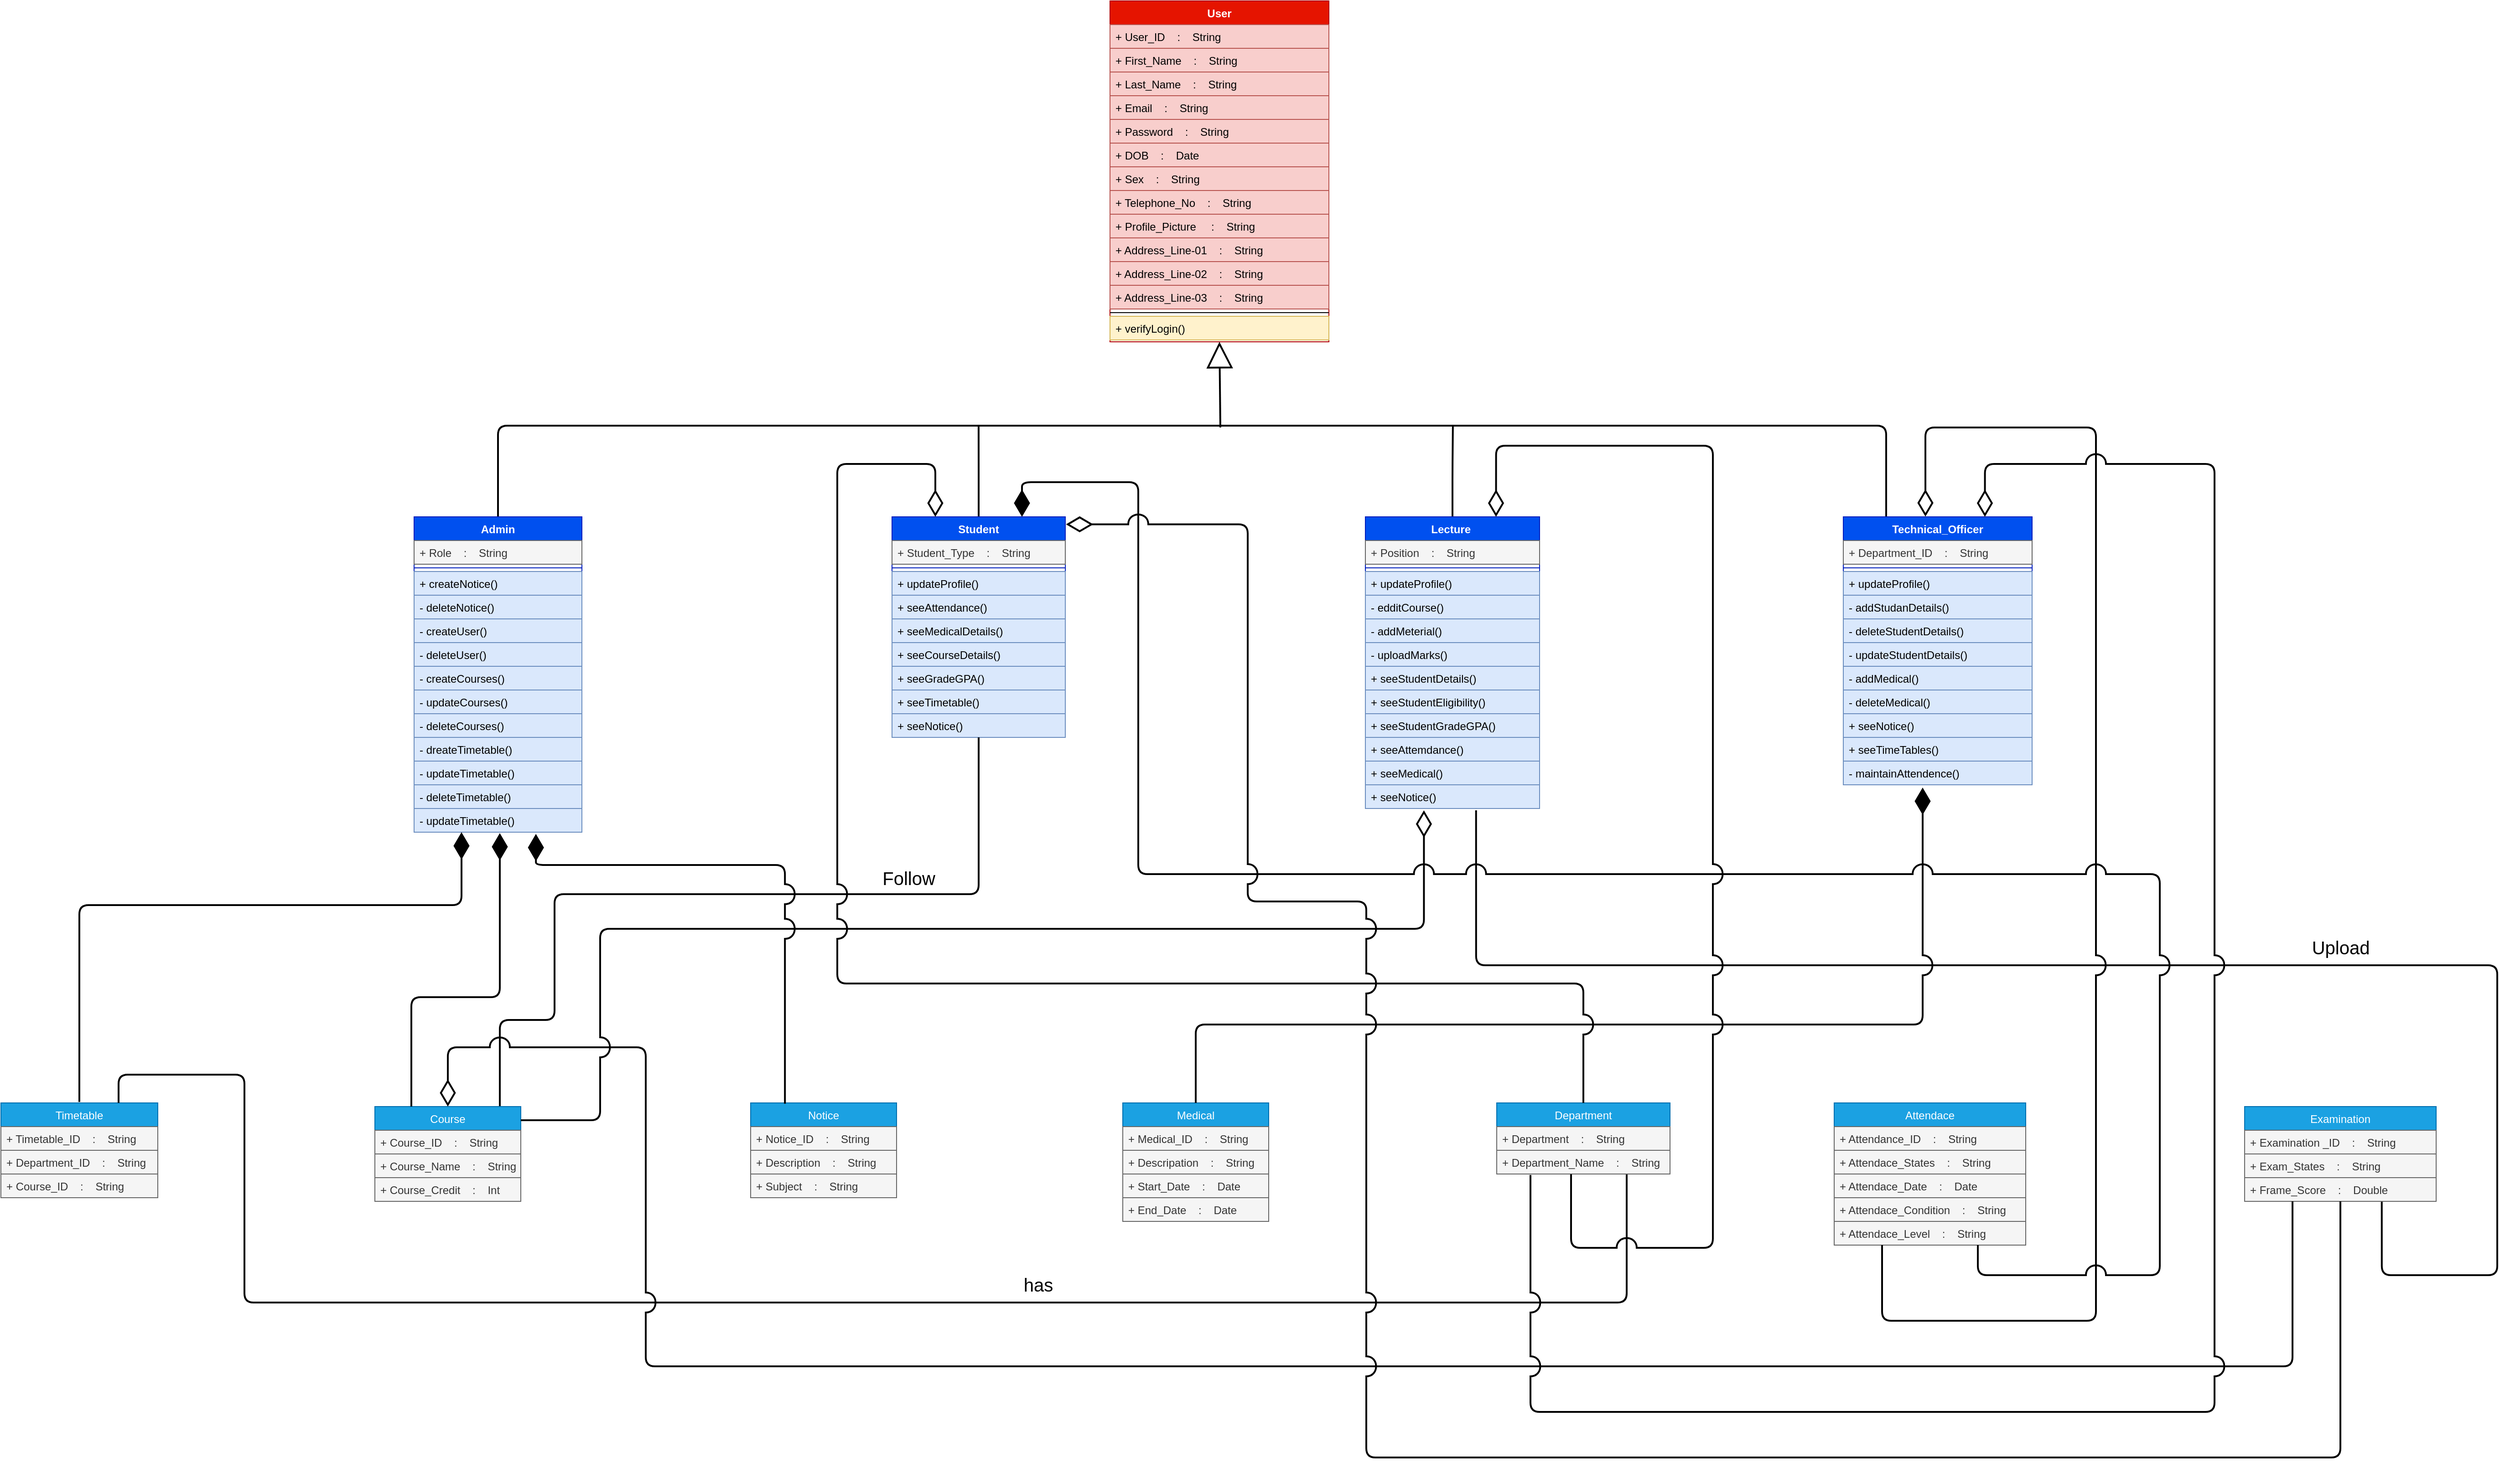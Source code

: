 <mxfile version="20.3.0" type="device"><diagram id="C5RBs43oDa-KdzZeNtuy" name="Page-1"><mxGraphModel dx="3966" dy="1837" grid="1" gridSize="10" guides="1" tooltips="1" connect="1" arrows="1" fold="1" page="1" pageScale="1" pageWidth="500" pageHeight="500" math="0" shadow="0"><root><mxCell id="WIyWlLk6GJQsqaUBKTNV-0"/><mxCell id="WIyWlLk6GJQsqaUBKTNV-1" parent="WIyWlLk6GJQsqaUBKTNV-0"/><mxCell id="zkfFHV4jXpPFQw0GAbJ--17" value="User" style="swimlane;fontStyle=1;align=center;verticalAlign=top;childLayout=stackLayout;horizontal=1;startSize=26;horizontalStack=0;resizeParent=1;resizeLast=0;collapsible=1;marginBottom=0;rounded=0;shadow=0;strokeWidth=1;fillColor=#e51400;strokeColor=#B20000;fontColor=#ffffff;gradientColor=none;swimlaneFillColor=none;" parent="WIyWlLk6GJQsqaUBKTNV-1" vertex="1"><mxGeometry x="466" y="302" width="240" height="374" as="geometry"><mxRectangle x="550" y="140" width="160" height="26" as="alternateBounds"/></mxGeometry></mxCell><mxCell id="zkfFHV4jXpPFQw0GAbJ--18" value="+ User_ID    :    String     " style="text;align=left;verticalAlign=top;spacingLeft=4;spacingRight=4;overflow=hidden;rotatable=0;points=[[0,0.5],[1,0.5]];portConstraint=eastwest;fillColor=#f8cecc;strokeColor=#b85450;" parent="zkfFHV4jXpPFQw0GAbJ--17" vertex="1"><mxGeometry y="26" width="240" height="26" as="geometry"/></mxCell><mxCell id="zkfFHV4jXpPFQw0GAbJ--19" value="+ First_Name    :    String" style="text;align=left;verticalAlign=top;spacingLeft=4;spacingRight=4;overflow=hidden;rotatable=0;points=[[0,0.5],[1,0.5]];portConstraint=eastwest;rounded=0;shadow=0;html=0;fillColor=#f8cecc;strokeColor=#b85450;" parent="zkfFHV4jXpPFQw0GAbJ--17" vertex="1"><mxGeometry y="52" width="240" height="26" as="geometry"/></mxCell><mxCell id="zkfFHV4jXpPFQw0GAbJ--20" value="+ Last_Name    :    String" style="text;align=left;verticalAlign=top;spacingLeft=4;spacingRight=4;overflow=hidden;rotatable=0;points=[[0,0.5],[1,0.5]];portConstraint=eastwest;rounded=0;shadow=0;html=0;fillColor=#f8cecc;strokeColor=#b85450;" parent="zkfFHV4jXpPFQw0GAbJ--17" vertex="1"><mxGeometry y="78" width="240" height="26" as="geometry"/></mxCell><mxCell id="zkfFHV4jXpPFQw0GAbJ--21" value="+ Email    :    String" style="text;align=left;verticalAlign=top;spacingLeft=4;spacingRight=4;overflow=hidden;rotatable=0;points=[[0,0.5],[1,0.5]];portConstraint=eastwest;rounded=0;shadow=0;html=0;fillColor=#f8cecc;strokeColor=#b85450;" parent="zkfFHV4jXpPFQw0GAbJ--17" vertex="1"><mxGeometry y="104" width="240" height="26" as="geometry"/></mxCell><mxCell id="zkfFHV4jXpPFQw0GAbJ--22" value="+ Password    :    String&#10; " style="text;align=left;verticalAlign=top;spacingLeft=4;spacingRight=4;overflow=hidden;rotatable=0;points=[[0,0.5],[1,0.5]];portConstraint=eastwest;rounded=0;shadow=0;html=0;fillColor=#f8cecc;strokeColor=#b85450;" parent="zkfFHV4jXpPFQw0GAbJ--17" vertex="1"><mxGeometry y="130" width="240" height="26" as="geometry"/></mxCell><mxCell id="5jg2aMKdsH9FGVM-Wq6d-1" value="+ DOB    :    Date" style="text;align=left;verticalAlign=top;spacingLeft=4;spacingRight=4;overflow=hidden;rotatable=0;points=[[0,0.5],[1,0.5]];portConstraint=eastwest;rounded=0;shadow=0;html=0;fillColor=#f8cecc;strokeColor=#b85450;" vertex="1" parent="zkfFHV4jXpPFQw0GAbJ--17"><mxGeometry y="156" width="240" height="26" as="geometry"/></mxCell><mxCell id="5jg2aMKdsH9FGVM-Wq6d-2" value="+ Sex    :    String" style="text;align=left;verticalAlign=top;spacingLeft=4;spacingRight=4;overflow=hidden;rotatable=0;points=[[0,0.5],[1,0.5]];portConstraint=eastwest;rounded=0;shadow=0;html=0;fillColor=#f8cecc;strokeColor=#b85450;" vertex="1" parent="zkfFHV4jXpPFQw0GAbJ--17"><mxGeometry y="182" width="240" height="26" as="geometry"/></mxCell><mxCell id="5jg2aMKdsH9FGVM-Wq6d-3" value="+ Telephone_No    :    String" style="text;align=left;verticalAlign=top;spacingLeft=4;spacingRight=4;overflow=hidden;rotatable=0;points=[[0,0.5],[1,0.5]];portConstraint=eastwest;rounded=0;shadow=0;html=0;fillColor=#f8cecc;strokeColor=#b85450;" vertex="1" parent="zkfFHV4jXpPFQw0GAbJ--17"><mxGeometry y="208" width="240" height="26" as="geometry"/></mxCell><mxCell id="5jg2aMKdsH9FGVM-Wq6d-4" value="+ Profile_Picture     :    String" style="text;align=left;verticalAlign=top;spacingLeft=4;spacingRight=4;overflow=hidden;rotatable=0;points=[[0,0.5],[1,0.5]];portConstraint=eastwest;rounded=0;shadow=0;html=0;fillColor=#f8cecc;strokeColor=#b85450;" vertex="1" parent="zkfFHV4jXpPFQw0GAbJ--17"><mxGeometry y="234" width="240" height="26" as="geometry"/></mxCell><mxCell id="5jg2aMKdsH9FGVM-Wq6d-5" value="+ Address_Line-01    :    String" style="text;align=left;verticalAlign=top;spacingLeft=4;spacingRight=4;overflow=hidden;rotatable=0;points=[[0,0.5],[1,0.5]];portConstraint=eastwest;rounded=0;shadow=0;html=0;fillColor=#f8cecc;strokeColor=#b85450;" vertex="1" parent="zkfFHV4jXpPFQw0GAbJ--17"><mxGeometry y="260" width="240" height="26" as="geometry"/></mxCell><mxCell id="5jg2aMKdsH9FGVM-Wq6d-8" value="+ Address_Line-02    :    String" style="text;align=left;verticalAlign=top;spacingLeft=4;spacingRight=4;overflow=hidden;rotatable=0;points=[[0,0.5],[1,0.5]];portConstraint=eastwest;rounded=0;shadow=0;html=0;fillColor=#f8cecc;strokeColor=#b85450;" vertex="1" parent="zkfFHV4jXpPFQw0GAbJ--17"><mxGeometry y="286" width="240" height="26" as="geometry"/></mxCell><mxCell id="5jg2aMKdsH9FGVM-Wq6d-9" value="+ Address_Line-03    :    String" style="text;align=left;verticalAlign=top;spacingLeft=4;spacingRight=4;overflow=hidden;rotatable=0;points=[[0,0.5],[1,0.5]];portConstraint=eastwest;rounded=0;shadow=0;html=0;fillColor=#f8cecc;strokeColor=#b85450;" vertex="1" parent="zkfFHV4jXpPFQw0GAbJ--17"><mxGeometry y="312" width="240" height="26" as="geometry"/></mxCell><mxCell id="zkfFHV4jXpPFQw0GAbJ--23" value="" style="line;html=1;strokeWidth=1;align=left;verticalAlign=middle;spacingTop=-1;spacingLeft=3;spacingRight=3;rotatable=0;labelPosition=right;points=[];portConstraint=eastwest;" parent="zkfFHV4jXpPFQw0GAbJ--17" vertex="1"><mxGeometry y="338" width="240" height="8" as="geometry"/></mxCell><mxCell id="zkfFHV4jXpPFQw0GAbJ--24" value="+ verifyLogin()" style="text;align=left;verticalAlign=top;spacingLeft=4;spacingRight=4;overflow=hidden;rotatable=0;points=[[0,0.5],[1,0.5]];portConstraint=eastwest;fillColor=#fff2cc;strokeColor=#d6b656;" parent="zkfFHV4jXpPFQw0GAbJ--17" vertex="1"><mxGeometry y="346" width="240" height="26" as="geometry"/></mxCell><mxCell id="5jg2aMKdsH9FGVM-Wq6d-128" style="edgeStyle=orthogonalEdgeStyle;rounded=1;orthogonalLoop=1;jettySize=auto;html=1;exitX=0.5;exitY=0;exitDx=0;exitDy=0;entryX=0.228;entryY=0.003;entryDx=0;entryDy=0;endArrow=none;endFill=0;strokeWidth=2;entryPerimeter=0;" edge="1" parent="WIyWlLk6GJQsqaUBKTNV-1" source="5jg2aMKdsH9FGVM-Wq6d-11" target="5jg2aMKdsH9FGVM-Wq6d-65"><mxGeometry relative="1" as="geometry"><Array as="points"><mxPoint x="-205" y="768"/><mxPoint x="1317" y="768"/><mxPoint x="1317" y="869"/></Array></mxGeometry></mxCell><mxCell id="5jg2aMKdsH9FGVM-Wq6d-11" value="Admin" style="swimlane;fontStyle=1;align=center;verticalAlign=top;childLayout=stackLayout;horizontal=1;startSize=26;horizontalStack=0;resizeParent=1;resizeParentMax=0;resizeLast=0;collapsible=1;marginBottom=0;gradientDirection=west;fillColor=#0050ef;fontColor=#ffffff;strokeColor=#001DBC;" vertex="1" parent="WIyWlLk6GJQsqaUBKTNV-1"><mxGeometry x="-297" y="868" width="184" height="346" as="geometry"/></mxCell><mxCell id="5jg2aMKdsH9FGVM-Wq6d-12" value="+ Role    :    String" style="text;strokeColor=#666666;fillColor=#f5f5f5;align=left;verticalAlign=top;spacingLeft=4;spacingRight=4;overflow=hidden;rotatable=0;points=[[0,0.5],[1,0.5]];portConstraint=eastwest;fontColor=#333333;" vertex="1" parent="5jg2aMKdsH9FGVM-Wq6d-11"><mxGeometry y="26" width="184" height="26" as="geometry"/></mxCell><mxCell id="5jg2aMKdsH9FGVM-Wq6d-13" value="" style="line;strokeWidth=1;fillColor=none;align=left;verticalAlign=middle;spacingTop=-1;spacingLeft=3;spacingRight=3;rotatable=0;labelPosition=right;points=[];portConstraint=eastwest;strokeColor=inherit;" vertex="1" parent="5jg2aMKdsH9FGVM-Wq6d-11"><mxGeometry y="52" width="184" height="8" as="geometry"/></mxCell><mxCell id="5jg2aMKdsH9FGVM-Wq6d-14" value="+ createNotice()" style="text;strokeColor=#6c8ebf;fillColor=#dae8fc;align=left;verticalAlign=top;spacingLeft=4;spacingRight=4;overflow=hidden;rotatable=0;points=[[0,0.5],[1,0.5]];portConstraint=eastwest;" vertex="1" parent="5jg2aMKdsH9FGVM-Wq6d-11"><mxGeometry y="60" width="184" height="26" as="geometry"/></mxCell><mxCell id="5jg2aMKdsH9FGVM-Wq6d-16" value="- deleteNotice()" style="text;strokeColor=#6c8ebf;fillColor=#dae8fc;align=left;verticalAlign=top;spacingLeft=4;spacingRight=4;overflow=hidden;rotatable=0;points=[[0,0.5],[1,0.5]];portConstraint=eastwest;" vertex="1" parent="5jg2aMKdsH9FGVM-Wq6d-11"><mxGeometry y="86" width="184" height="26" as="geometry"/></mxCell><mxCell id="5jg2aMKdsH9FGVM-Wq6d-17" value="- createUser()" style="text;strokeColor=#6c8ebf;fillColor=#dae8fc;align=left;verticalAlign=top;spacingLeft=4;spacingRight=4;overflow=hidden;rotatable=0;points=[[0,0.5],[1,0.5]];portConstraint=eastwest;" vertex="1" parent="5jg2aMKdsH9FGVM-Wq6d-11"><mxGeometry y="112" width="184" height="26" as="geometry"/></mxCell><mxCell id="5jg2aMKdsH9FGVM-Wq6d-18" value="- deleteUser()" style="text;strokeColor=#6c8ebf;fillColor=#dae8fc;align=left;verticalAlign=top;spacingLeft=4;spacingRight=4;overflow=hidden;rotatable=0;points=[[0,0.5],[1,0.5]];portConstraint=eastwest;" vertex="1" parent="5jg2aMKdsH9FGVM-Wq6d-11"><mxGeometry y="138" width="184" height="26" as="geometry"/></mxCell><mxCell id="5jg2aMKdsH9FGVM-Wq6d-15" value="- createCourses()" style="text;strokeColor=#6c8ebf;fillColor=#dae8fc;align=left;verticalAlign=top;spacingLeft=4;spacingRight=4;overflow=hidden;rotatable=0;points=[[0,0.5],[1,0.5]];portConstraint=eastwest;" vertex="1" parent="5jg2aMKdsH9FGVM-Wq6d-11"><mxGeometry y="164" width="184" height="26" as="geometry"/></mxCell><mxCell id="5jg2aMKdsH9FGVM-Wq6d-23" value="- updateCourses()" style="text;strokeColor=#6c8ebf;fillColor=#dae8fc;align=left;verticalAlign=top;spacingLeft=4;spacingRight=4;overflow=hidden;rotatable=0;points=[[0,0.5],[1,0.5]];portConstraint=eastwest;" vertex="1" parent="5jg2aMKdsH9FGVM-Wq6d-11"><mxGeometry y="190" width="184" height="26" as="geometry"/></mxCell><mxCell id="5jg2aMKdsH9FGVM-Wq6d-24" value="- deleteCourses()" style="text;strokeColor=#6c8ebf;fillColor=#dae8fc;align=left;verticalAlign=top;spacingLeft=4;spacingRight=4;overflow=hidden;rotatable=0;points=[[0,0.5],[1,0.5]];portConstraint=eastwest;" vertex="1" parent="5jg2aMKdsH9FGVM-Wq6d-11"><mxGeometry y="216" width="184" height="26" as="geometry"/></mxCell><mxCell id="5jg2aMKdsH9FGVM-Wq6d-25" value="- dreateTimetable()" style="text;strokeColor=#6c8ebf;fillColor=#dae8fc;align=left;verticalAlign=top;spacingLeft=4;spacingRight=4;overflow=hidden;rotatable=0;points=[[0,0.5],[1,0.5]];portConstraint=eastwest;" vertex="1" parent="5jg2aMKdsH9FGVM-Wq6d-11"><mxGeometry y="242" width="184" height="26" as="geometry"/></mxCell><mxCell id="5jg2aMKdsH9FGVM-Wq6d-26" value="- updateTimetable()" style="text;strokeColor=#6c8ebf;fillColor=#dae8fc;align=left;verticalAlign=top;spacingLeft=4;spacingRight=4;overflow=hidden;rotatable=0;points=[[0,0.5],[1,0.5]];portConstraint=eastwest;" vertex="1" parent="5jg2aMKdsH9FGVM-Wq6d-11"><mxGeometry y="268" width="184" height="26" as="geometry"/></mxCell><mxCell id="5jg2aMKdsH9FGVM-Wq6d-27" value="- deleteTimetable()" style="text;strokeColor=#6c8ebf;fillColor=#dae8fc;align=left;verticalAlign=top;spacingLeft=4;spacingRight=4;overflow=hidden;rotatable=0;points=[[0,0.5],[1,0.5]];portConstraint=eastwest;" vertex="1" parent="5jg2aMKdsH9FGVM-Wq6d-11"><mxGeometry y="294" width="184" height="26" as="geometry"/></mxCell><mxCell id="5jg2aMKdsH9FGVM-Wq6d-28" value="- updateTimetable()" style="text;strokeColor=#6c8ebf;fillColor=#dae8fc;align=left;verticalAlign=top;spacingLeft=4;spacingRight=4;overflow=hidden;rotatable=0;points=[[0,0.5],[1,0.5]];portConstraint=eastwest;" vertex="1" parent="5jg2aMKdsH9FGVM-Wq6d-11"><mxGeometry y="320" width="184" height="26" as="geometry"/></mxCell><mxCell id="5jg2aMKdsH9FGVM-Wq6d-33" value="Timetable" style="swimlane;fontStyle=0;childLayout=stackLayout;horizontal=1;startSize=26;fillColor=#1ba1e2;horizontalStack=0;resizeParent=1;resizeParentMax=0;resizeLast=0;collapsible=1;marginBottom=0;strokeColor=#006EAF;fontColor=#ffffff;" vertex="1" parent="WIyWlLk6GJQsqaUBKTNV-1"><mxGeometry x="-750" y="1511" width="172" height="104" as="geometry"/></mxCell><mxCell id="5jg2aMKdsH9FGVM-Wq6d-34" value="+ Timetable_ID    :    String" style="text;strokeColor=#666666;fillColor=#f5f5f5;align=left;verticalAlign=top;spacingLeft=4;spacingRight=4;overflow=hidden;rotatable=0;points=[[0,0.5],[1,0.5]];portConstraint=eastwest;fontColor=#333333;" vertex="1" parent="5jg2aMKdsH9FGVM-Wq6d-33"><mxGeometry y="26" width="172" height="26" as="geometry"/></mxCell><mxCell id="5jg2aMKdsH9FGVM-Wq6d-35" value="+ Department_ID    :    String&#10; " style="text;strokeColor=#666666;fillColor=#f5f5f5;align=left;verticalAlign=top;spacingLeft=4;spacingRight=4;overflow=hidden;rotatable=0;points=[[0,0.5],[1,0.5]];portConstraint=eastwest;fontColor=#333333;" vertex="1" parent="5jg2aMKdsH9FGVM-Wq6d-33"><mxGeometry y="52" width="172" height="26" as="geometry"/></mxCell><mxCell id="5jg2aMKdsH9FGVM-Wq6d-36" value="+ Course_ID    :    String" style="text;strokeColor=#666666;fillColor=#f5f5f5;align=left;verticalAlign=top;spacingLeft=4;spacingRight=4;overflow=hidden;rotatable=0;points=[[0,0.5],[1,0.5]];portConstraint=eastwest;fontColor=#333333;" vertex="1" parent="5jg2aMKdsH9FGVM-Wq6d-33"><mxGeometry y="78" width="172" height="26" as="geometry"/></mxCell><mxCell id="5jg2aMKdsH9FGVM-Wq6d-129" style="edgeStyle=orthogonalEdgeStyle;rounded=0;orthogonalLoop=1;jettySize=auto;html=1;exitX=0.5;exitY=0;exitDx=0;exitDy=0;strokeWidth=2;endArrow=none;endFill=0;" edge="1" parent="WIyWlLk6GJQsqaUBKTNV-1" source="5jg2aMKdsH9FGVM-Wq6d-37"><mxGeometry relative="1" as="geometry"><mxPoint x="321.941" y="768" as="targetPoint"/></mxGeometry></mxCell><mxCell id="5jg2aMKdsH9FGVM-Wq6d-37" value="Student" style="swimlane;fontStyle=1;align=center;verticalAlign=top;childLayout=stackLayout;horizontal=1;startSize=26;horizontalStack=0;resizeParent=1;resizeParentMax=0;resizeLast=0;collapsible=1;marginBottom=0;gradientDirection=west;fillColor=#0050ef;fontColor=#ffffff;strokeColor=#001DBC;" vertex="1" parent="WIyWlLk6GJQsqaUBKTNV-1"><mxGeometry x="227" y="868" width="190" height="242" as="geometry"/></mxCell><mxCell id="5jg2aMKdsH9FGVM-Wq6d-38" value="+ Student_Type    :    String" style="text;strokeColor=#666666;fillColor=#f5f5f5;align=left;verticalAlign=top;spacingLeft=4;spacingRight=4;overflow=hidden;rotatable=0;points=[[0,0.5],[1,0.5]];portConstraint=eastwest;fontColor=#333333;" vertex="1" parent="5jg2aMKdsH9FGVM-Wq6d-37"><mxGeometry y="26" width="190" height="26" as="geometry"/></mxCell><mxCell id="5jg2aMKdsH9FGVM-Wq6d-39" value="" style="line;strokeWidth=1;fillColor=none;align=left;verticalAlign=middle;spacingTop=-1;spacingLeft=3;spacingRight=3;rotatable=0;labelPosition=right;points=[];portConstraint=eastwest;strokeColor=inherit;" vertex="1" parent="5jg2aMKdsH9FGVM-Wq6d-37"><mxGeometry y="52" width="190" height="8" as="geometry"/></mxCell><mxCell id="5jg2aMKdsH9FGVM-Wq6d-40" value="+ updateProfile()" style="text;strokeColor=#6c8ebf;fillColor=#dae8fc;align=left;verticalAlign=top;spacingLeft=4;spacingRight=4;overflow=hidden;rotatable=0;points=[[0,0.5],[1,0.5]];portConstraint=eastwest;" vertex="1" parent="5jg2aMKdsH9FGVM-Wq6d-37"><mxGeometry y="60" width="190" height="26" as="geometry"/></mxCell><mxCell id="5jg2aMKdsH9FGVM-Wq6d-41" value="+ seeAttendance()" style="text;strokeColor=#6c8ebf;fillColor=#dae8fc;align=left;verticalAlign=top;spacingLeft=4;spacingRight=4;overflow=hidden;rotatable=0;points=[[0,0.5],[1,0.5]];portConstraint=eastwest;" vertex="1" parent="5jg2aMKdsH9FGVM-Wq6d-37"><mxGeometry y="86" width="190" height="26" as="geometry"/></mxCell><mxCell id="5jg2aMKdsH9FGVM-Wq6d-42" value="+ seeMedicalDetails()" style="text;strokeColor=#6c8ebf;fillColor=#dae8fc;align=left;verticalAlign=top;spacingLeft=4;spacingRight=4;overflow=hidden;rotatable=0;points=[[0,0.5],[1,0.5]];portConstraint=eastwest;" vertex="1" parent="5jg2aMKdsH9FGVM-Wq6d-37"><mxGeometry y="112" width="190" height="26" as="geometry"/></mxCell><mxCell id="5jg2aMKdsH9FGVM-Wq6d-81" value="+ seeCourseDetails()" style="text;strokeColor=#6c8ebf;fillColor=#dae8fc;align=left;verticalAlign=top;spacingLeft=4;spacingRight=4;overflow=hidden;rotatable=0;points=[[0,0.5],[1,0.5]];portConstraint=eastwest;" vertex="1" parent="5jg2aMKdsH9FGVM-Wq6d-37"><mxGeometry y="138" width="190" height="26" as="geometry"/></mxCell><mxCell id="5jg2aMKdsH9FGVM-Wq6d-82" value="+ seeGradeGPA()" style="text;strokeColor=#6c8ebf;fillColor=#dae8fc;align=left;verticalAlign=top;spacingLeft=4;spacingRight=4;overflow=hidden;rotatable=0;points=[[0,0.5],[1,0.5]];portConstraint=eastwest;" vertex="1" parent="5jg2aMKdsH9FGVM-Wq6d-37"><mxGeometry y="164" width="190" height="26" as="geometry"/></mxCell><mxCell id="5jg2aMKdsH9FGVM-Wq6d-83" value="+ seeTimetable()" style="text;strokeColor=#6c8ebf;fillColor=#dae8fc;align=left;verticalAlign=top;spacingLeft=4;spacingRight=4;overflow=hidden;rotatable=0;points=[[0,0.5],[1,0.5]];portConstraint=eastwest;" vertex="1" parent="5jg2aMKdsH9FGVM-Wq6d-37"><mxGeometry y="190" width="190" height="26" as="geometry"/></mxCell><mxCell id="5jg2aMKdsH9FGVM-Wq6d-84" value="+ seeNotice()" style="text;strokeColor=#6c8ebf;fillColor=#dae8fc;align=left;verticalAlign=top;spacingLeft=4;spacingRight=4;overflow=hidden;rotatable=0;points=[[0,0.5],[1,0.5]];portConstraint=eastwest;" vertex="1" parent="5jg2aMKdsH9FGVM-Wq6d-37"><mxGeometry y="216" width="190" height="26" as="geometry"/></mxCell><mxCell id="5jg2aMKdsH9FGVM-Wq6d-130" style="edgeStyle=orthogonalEdgeStyle;rounded=1;orthogonalLoop=1;jettySize=auto;html=1;exitX=0.5;exitY=0;exitDx=0;exitDy=0;strokeWidth=2;endArrow=none;endFill=0;" edge="1" parent="WIyWlLk6GJQsqaUBKTNV-1" source="5jg2aMKdsH9FGVM-Wq6d-51"><mxGeometry relative="1" as="geometry"><mxPoint x="841.941" y="768" as="targetPoint"/></mxGeometry></mxCell><mxCell id="5jg2aMKdsH9FGVM-Wq6d-51" value="Lecture " style="swimlane;fontStyle=1;align=center;verticalAlign=top;childLayout=stackLayout;horizontal=1;startSize=26;horizontalStack=0;resizeParent=1;resizeParentMax=0;resizeLast=0;collapsible=1;marginBottom=0;gradientDirection=west;fillColor=#0050ef;fontColor=#ffffff;strokeColor=#001DBC;" vertex="1" parent="WIyWlLk6GJQsqaUBKTNV-1"><mxGeometry x="746" y="868" width="191" height="320" as="geometry"/></mxCell><mxCell id="5jg2aMKdsH9FGVM-Wq6d-52" value="+ Position    :    String&#10; " style="text;strokeColor=#666666;fillColor=#f5f5f5;align=left;verticalAlign=top;spacingLeft=4;spacingRight=4;overflow=hidden;rotatable=0;points=[[0,0.5],[1,0.5]];portConstraint=eastwest;fontColor=#333333;" vertex="1" parent="5jg2aMKdsH9FGVM-Wq6d-51"><mxGeometry y="26" width="191" height="26" as="geometry"/></mxCell><mxCell id="5jg2aMKdsH9FGVM-Wq6d-53" value="" style="line;strokeWidth=1;fillColor=none;align=left;verticalAlign=middle;spacingTop=-1;spacingLeft=3;spacingRight=3;rotatable=0;labelPosition=right;points=[];portConstraint=eastwest;strokeColor=inherit;" vertex="1" parent="5jg2aMKdsH9FGVM-Wq6d-51"><mxGeometry y="52" width="191" height="8" as="geometry"/></mxCell><mxCell id="5jg2aMKdsH9FGVM-Wq6d-54" value="+ updateProfile()" style="text;strokeColor=#6c8ebf;fillColor=#dae8fc;align=left;verticalAlign=top;spacingLeft=4;spacingRight=4;overflow=hidden;rotatable=0;points=[[0,0.5],[1,0.5]];portConstraint=eastwest;" vertex="1" parent="5jg2aMKdsH9FGVM-Wq6d-51"><mxGeometry y="60" width="191" height="26" as="geometry"/></mxCell><mxCell id="5jg2aMKdsH9FGVM-Wq6d-55" value="- edditCourse()" style="text;strokeColor=#6c8ebf;fillColor=#dae8fc;align=left;verticalAlign=top;spacingLeft=4;spacingRight=4;overflow=hidden;rotatable=0;points=[[0,0.5],[1,0.5]];portConstraint=eastwest;" vertex="1" parent="5jg2aMKdsH9FGVM-Wq6d-51"><mxGeometry y="86" width="191" height="26" as="geometry"/></mxCell><mxCell id="5jg2aMKdsH9FGVM-Wq6d-56" value="- addMeterial()" style="text;strokeColor=#6c8ebf;fillColor=#dae8fc;align=left;verticalAlign=top;spacingLeft=4;spacingRight=4;overflow=hidden;rotatable=0;points=[[0,0.5],[1,0.5]];portConstraint=eastwest;" vertex="1" parent="5jg2aMKdsH9FGVM-Wq6d-51"><mxGeometry y="112" width="191" height="26" as="geometry"/></mxCell><mxCell id="5jg2aMKdsH9FGVM-Wq6d-57" value="- uploadMarks()" style="text;strokeColor=#6c8ebf;fillColor=#dae8fc;align=left;verticalAlign=top;spacingLeft=4;spacingRight=4;overflow=hidden;rotatable=0;points=[[0,0.5],[1,0.5]];portConstraint=eastwest;" vertex="1" parent="5jg2aMKdsH9FGVM-Wq6d-51"><mxGeometry y="138" width="191" height="26" as="geometry"/></mxCell><mxCell id="5jg2aMKdsH9FGVM-Wq6d-58" value="+ seeStudentDetails()" style="text;strokeColor=#6c8ebf;fillColor=#dae8fc;align=left;verticalAlign=top;spacingLeft=4;spacingRight=4;overflow=hidden;rotatable=0;points=[[0,0.5],[1,0.5]];portConstraint=eastwest;" vertex="1" parent="5jg2aMKdsH9FGVM-Wq6d-51"><mxGeometry y="164" width="191" height="26" as="geometry"/></mxCell><mxCell id="5jg2aMKdsH9FGVM-Wq6d-85" value="+ seeStudentEligibility()" style="text;strokeColor=#6c8ebf;fillColor=#dae8fc;align=left;verticalAlign=top;spacingLeft=4;spacingRight=4;overflow=hidden;rotatable=0;points=[[0,0.5],[1,0.5]];portConstraint=eastwest;" vertex="1" parent="5jg2aMKdsH9FGVM-Wq6d-51"><mxGeometry y="190" width="191" height="26" as="geometry"/></mxCell><mxCell id="5jg2aMKdsH9FGVM-Wq6d-86" value="+ seeStudentGradeGPA()" style="text;strokeColor=#6c8ebf;fillColor=#dae8fc;align=left;verticalAlign=top;spacingLeft=4;spacingRight=4;overflow=hidden;rotatable=0;points=[[0,0.5],[1,0.5]];portConstraint=eastwest;" vertex="1" parent="5jg2aMKdsH9FGVM-Wq6d-51"><mxGeometry y="216" width="191" height="26" as="geometry"/></mxCell><mxCell id="5jg2aMKdsH9FGVM-Wq6d-87" value="+ seeAttemdance()" style="text;strokeColor=#6c8ebf;fillColor=#dae8fc;align=left;verticalAlign=top;spacingLeft=4;spacingRight=4;overflow=hidden;rotatable=0;points=[[0,0.5],[1,0.5]];portConstraint=eastwest;" vertex="1" parent="5jg2aMKdsH9FGVM-Wq6d-51"><mxGeometry y="242" width="191" height="26" as="geometry"/></mxCell><mxCell id="5jg2aMKdsH9FGVM-Wq6d-88" value="+ seeMedical()" style="text;strokeColor=#6c8ebf;fillColor=#dae8fc;align=left;verticalAlign=top;spacingLeft=4;spacingRight=4;overflow=hidden;rotatable=0;points=[[0,0.5],[1,0.5]];portConstraint=eastwest;" vertex="1" parent="5jg2aMKdsH9FGVM-Wq6d-51"><mxGeometry y="268" width="191" height="26" as="geometry"/></mxCell><mxCell id="5jg2aMKdsH9FGVM-Wq6d-89" value="+ seeNotice()" style="text;strokeColor=#6c8ebf;fillColor=#dae8fc;align=left;verticalAlign=top;spacingLeft=4;spacingRight=4;overflow=hidden;rotatable=0;points=[[0,0.5],[1,0.5]];portConstraint=eastwest;" vertex="1" parent="5jg2aMKdsH9FGVM-Wq6d-51"><mxGeometry y="294" width="191" height="26" as="geometry"/></mxCell><mxCell id="5jg2aMKdsH9FGVM-Wq6d-65" value="Technical_Officer" style="swimlane;fontStyle=1;align=center;verticalAlign=top;childLayout=stackLayout;horizontal=1;startSize=26;horizontalStack=0;resizeParent=1;resizeParentMax=0;resizeLast=0;collapsible=1;marginBottom=0;gradientDirection=west;fillColor=#0050ef;fontColor=#ffffff;strokeColor=#001DBC;" vertex="1" parent="WIyWlLk6GJQsqaUBKTNV-1"><mxGeometry x="1270" y="868" width="207" height="294" as="geometry"/></mxCell><mxCell id="5jg2aMKdsH9FGVM-Wq6d-66" value="+ Department_ID    :    String" style="text;strokeColor=#666666;fillColor=#f5f5f5;align=left;verticalAlign=top;spacingLeft=4;spacingRight=4;overflow=hidden;rotatable=0;points=[[0,0.5],[1,0.5]];portConstraint=eastwest;fontColor=#333333;" vertex="1" parent="5jg2aMKdsH9FGVM-Wq6d-65"><mxGeometry y="26" width="207" height="26" as="geometry"/></mxCell><mxCell id="5jg2aMKdsH9FGVM-Wq6d-67" value="" style="line;strokeWidth=1;fillColor=none;align=left;verticalAlign=middle;spacingTop=-1;spacingLeft=3;spacingRight=3;rotatable=0;labelPosition=right;points=[];portConstraint=eastwest;strokeColor=inherit;" vertex="1" parent="5jg2aMKdsH9FGVM-Wq6d-65"><mxGeometry y="52" width="207" height="8" as="geometry"/></mxCell><mxCell id="5jg2aMKdsH9FGVM-Wq6d-68" value="+ updateProfile()" style="text;strokeColor=#6c8ebf;fillColor=#dae8fc;align=left;verticalAlign=top;spacingLeft=4;spacingRight=4;overflow=hidden;rotatable=0;points=[[0,0.5],[1,0.5]];portConstraint=eastwest;" vertex="1" parent="5jg2aMKdsH9FGVM-Wq6d-65"><mxGeometry y="60" width="207" height="26" as="geometry"/></mxCell><mxCell id="5jg2aMKdsH9FGVM-Wq6d-90" value="- addStudanDetails()" style="text;strokeColor=#6c8ebf;fillColor=#dae8fc;align=left;verticalAlign=top;spacingLeft=4;spacingRight=4;overflow=hidden;rotatable=0;points=[[0,0.5],[1,0.5]];portConstraint=eastwest;" vertex="1" parent="5jg2aMKdsH9FGVM-Wq6d-65"><mxGeometry y="86" width="207" height="26" as="geometry"/></mxCell><mxCell id="5jg2aMKdsH9FGVM-Wq6d-91" value="- deleteStudentDetails()" style="text;strokeColor=#6c8ebf;fillColor=#dae8fc;align=left;verticalAlign=top;spacingLeft=4;spacingRight=4;overflow=hidden;rotatable=0;points=[[0,0.5],[1,0.5]];portConstraint=eastwest;" vertex="1" parent="5jg2aMKdsH9FGVM-Wq6d-65"><mxGeometry y="112" width="207" height="26" as="geometry"/></mxCell><mxCell id="5jg2aMKdsH9FGVM-Wq6d-92" value="- updateStudentDetails()" style="text;strokeColor=#6c8ebf;fillColor=#dae8fc;align=left;verticalAlign=top;spacingLeft=4;spacingRight=4;overflow=hidden;rotatable=0;points=[[0,0.5],[1,0.5]];portConstraint=eastwest;" vertex="1" parent="5jg2aMKdsH9FGVM-Wq6d-65"><mxGeometry y="138" width="207" height="26" as="geometry"/></mxCell><mxCell id="5jg2aMKdsH9FGVM-Wq6d-93" value="- addMedical()" style="text;strokeColor=#6c8ebf;fillColor=#dae8fc;align=left;verticalAlign=top;spacingLeft=4;spacingRight=4;overflow=hidden;rotatable=0;points=[[0,0.5],[1,0.5]];portConstraint=eastwest;" vertex="1" parent="5jg2aMKdsH9FGVM-Wq6d-65"><mxGeometry y="164" width="207" height="26" as="geometry"/></mxCell><mxCell id="5jg2aMKdsH9FGVM-Wq6d-94" value="- deleteMedical()" style="text;strokeColor=#6c8ebf;fillColor=#dae8fc;align=left;verticalAlign=top;spacingLeft=4;spacingRight=4;overflow=hidden;rotatable=0;points=[[0,0.5],[1,0.5]];portConstraint=eastwest;" vertex="1" parent="5jg2aMKdsH9FGVM-Wq6d-65"><mxGeometry y="190" width="207" height="26" as="geometry"/></mxCell><mxCell id="5jg2aMKdsH9FGVM-Wq6d-95" value="+ seeNotice()" style="text;strokeColor=#6c8ebf;fillColor=#dae8fc;align=left;verticalAlign=top;spacingLeft=4;spacingRight=4;overflow=hidden;rotatable=0;points=[[0,0.5],[1,0.5]];portConstraint=eastwest;" vertex="1" parent="5jg2aMKdsH9FGVM-Wq6d-65"><mxGeometry y="216" width="207" height="26" as="geometry"/></mxCell><mxCell id="5jg2aMKdsH9FGVM-Wq6d-96" value="+ seeTimeTables()" style="text;strokeColor=#6c8ebf;fillColor=#dae8fc;align=left;verticalAlign=top;spacingLeft=4;spacingRight=4;overflow=hidden;rotatable=0;points=[[0,0.5],[1,0.5]];portConstraint=eastwest;" vertex="1" parent="5jg2aMKdsH9FGVM-Wq6d-65"><mxGeometry y="242" width="207" height="26" as="geometry"/></mxCell><mxCell id="5jg2aMKdsH9FGVM-Wq6d-97" value="- maintainAttendence()" style="text;strokeColor=#6c8ebf;fillColor=#dae8fc;align=left;verticalAlign=top;spacingLeft=4;spacingRight=4;overflow=hidden;rotatable=0;points=[[0,0.5],[1,0.5]];portConstraint=eastwest;" vertex="1" parent="5jg2aMKdsH9FGVM-Wq6d-65"><mxGeometry y="268" width="207" height="26" as="geometry"/></mxCell><mxCell id="5jg2aMKdsH9FGVM-Wq6d-148" style="edgeStyle=orthogonalEdgeStyle;rounded=1;jumpStyle=arc;jumpSize=20;orthogonalLoop=1;jettySize=auto;html=1;entryX=0.5;entryY=1;entryDx=0;entryDy=0;strokeWidth=2;fontSize=15;endArrow=none;endFill=0;" edge="1" parent="WIyWlLk6GJQsqaUBKTNV-1" source="5jg2aMKdsH9FGVM-Wq6d-98" target="5jg2aMKdsH9FGVM-Wq6d-37"><mxGeometry relative="1" as="geometry"><Array as="points"><mxPoint x="-203" y="1420"/><mxPoint x="-143" y="1420"/><mxPoint x="-143" y="1282"/><mxPoint x="322" y="1282"/></Array></mxGeometry></mxCell><mxCell id="5jg2aMKdsH9FGVM-Wq6d-98" value="Course" style="swimlane;fontStyle=0;childLayout=stackLayout;horizontal=1;startSize=26;fillColor=#1ba1e2;horizontalStack=0;resizeParent=1;resizeParentMax=0;resizeLast=0;collapsible=1;marginBottom=0;strokeColor=#006EAF;fontColor=#ffffff;" vertex="1" parent="WIyWlLk6GJQsqaUBKTNV-1"><mxGeometry x="-340" y="1515" width="160" height="104" as="geometry"/></mxCell><mxCell id="5jg2aMKdsH9FGVM-Wq6d-99" value="+ Course_ID    :    String&#10; " style="text;strokeColor=#666666;fillColor=#f5f5f5;align=left;verticalAlign=top;spacingLeft=4;spacingRight=4;overflow=hidden;rotatable=0;points=[[0,0.5],[1,0.5]];portConstraint=eastwest;fontColor=#333333;" vertex="1" parent="5jg2aMKdsH9FGVM-Wq6d-98"><mxGeometry y="26" width="160" height="26" as="geometry"/></mxCell><mxCell id="5jg2aMKdsH9FGVM-Wq6d-100" value="+ Course_Name    :    String&#10; " style="text;strokeColor=#666666;fillColor=#f5f5f5;align=left;verticalAlign=top;spacingLeft=4;spacingRight=4;overflow=hidden;rotatable=0;points=[[0,0.5],[1,0.5]];portConstraint=eastwest;fontColor=#333333;" vertex="1" parent="5jg2aMKdsH9FGVM-Wq6d-98"><mxGeometry y="52" width="160" height="26" as="geometry"/></mxCell><mxCell id="5jg2aMKdsH9FGVM-Wq6d-101" value="+ Course_Credit    :    Int" style="text;strokeColor=#666666;fillColor=#f5f5f5;align=left;verticalAlign=top;spacingLeft=4;spacingRight=4;overflow=hidden;rotatable=0;points=[[0,0.5],[1,0.5]];portConstraint=eastwest;fontColor=#333333;" vertex="1" parent="5jg2aMKdsH9FGVM-Wq6d-98"><mxGeometry y="78" width="160" height="26" as="geometry"/></mxCell><mxCell id="5jg2aMKdsH9FGVM-Wq6d-102" value="Notice" style="swimlane;fontStyle=0;childLayout=stackLayout;horizontal=1;startSize=26;fillColor=#1ba1e2;horizontalStack=0;resizeParent=1;resizeParentMax=0;resizeLast=0;collapsible=1;marginBottom=0;strokeColor=#006EAF;fontColor=#ffffff;" vertex="1" parent="WIyWlLk6GJQsqaUBKTNV-1"><mxGeometry x="72" y="1511" width="160" height="104" as="geometry"/></mxCell><mxCell id="5jg2aMKdsH9FGVM-Wq6d-103" value="+ Notice_ID    :    String&#10; " style="text;strokeColor=#666666;fillColor=#f5f5f5;align=left;verticalAlign=top;spacingLeft=4;spacingRight=4;overflow=hidden;rotatable=0;points=[[0,0.5],[1,0.5]];portConstraint=eastwest;fontColor=#333333;" vertex="1" parent="5jg2aMKdsH9FGVM-Wq6d-102"><mxGeometry y="26" width="160" height="26" as="geometry"/></mxCell><mxCell id="5jg2aMKdsH9FGVM-Wq6d-104" value="+ Description    :    String" style="text;strokeColor=#666666;fillColor=#f5f5f5;align=left;verticalAlign=top;spacingLeft=4;spacingRight=4;overflow=hidden;rotatable=0;points=[[0,0.5],[1,0.5]];portConstraint=eastwest;fontColor=#333333;" vertex="1" parent="5jg2aMKdsH9FGVM-Wq6d-102"><mxGeometry y="52" width="160" height="26" as="geometry"/></mxCell><mxCell id="5jg2aMKdsH9FGVM-Wq6d-105" value="+ Subject    :    String&#10; " style="text;strokeColor=#666666;fillColor=#f5f5f5;align=left;verticalAlign=top;spacingLeft=4;spacingRight=4;overflow=hidden;rotatable=0;points=[[0,0.5],[1,0.5]];portConstraint=eastwest;fontColor=#333333;" vertex="1" parent="5jg2aMKdsH9FGVM-Wq6d-102"><mxGeometry y="78" width="160" height="26" as="geometry"/></mxCell><mxCell id="5jg2aMKdsH9FGVM-Wq6d-106" value="Medical" style="swimlane;fontStyle=0;childLayout=stackLayout;horizontal=1;startSize=26;fillColor=#1ba1e2;horizontalStack=0;resizeParent=1;resizeParentMax=0;resizeLast=0;collapsible=1;marginBottom=0;strokeColor=#006EAF;fontColor=#ffffff;" vertex="1" parent="WIyWlLk6GJQsqaUBKTNV-1"><mxGeometry x="480" y="1511" width="160" height="130" as="geometry"/></mxCell><mxCell id="5jg2aMKdsH9FGVM-Wq6d-107" value="+ Medical_ID    :    String" style="text;strokeColor=#666666;fillColor=#f5f5f5;align=left;verticalAlign=top;spacingLeft=4;spacingRight=4;overflow=hidden;rotatable=0;points=[[0,0.5],[1,0.5]];portConstraint=eastwest;fontColor=#333333;" vertex="1" parent="5jg2aMKdsH9FGVM-Wq6d-106"><mxGeometry y="26" width="160" height="26" as="geometry"/></mxCell><mxCell id="5jg2aMKdsH9FGVM-Wq6d-108" value="+ Descripation    :    String" style="text;strokeColor=#666666;fillColor=#f5f5f5;align=left;verticalAlign=top;spacingLeft=4;spacingRight=4;overflow=hidden;rotatable=0;points=[[0,0.5],[1,0.5]];portConstraint=eastwest;fontColor=#333333;" vertex="1" parent="5jg2aMKdsH9FGVM-Wq6d-106"><mxGeometry y="52" width="160" height="26" as="geometry"/></mxCell><mxCell id="5jg2aMKdsH9FGVM-Wq6d-109" value="+ Start_Date    :    Date&#10; " style="text;strokeColor=#666666;fillColor=#f5f5f5;align=left;verticalAlign=top;spacingLeft=4;spacingRight=4;overflow=hidden;rotatable=0;points=[[0,0.5],[1,0.5]];portConstraint=eastwest;fontColor=#333333;" vertex="1" parent="5jg2aMKdsH9FGVM-Wq6d-106"><mxGeometry y="78" width="160" height="26" as="geometry"/></mxCell><mxCell id="5jg2aMKdsH9FGVM-Wq6d-110" value="+ End_Date    :    Date&#10; " style="text;strokeColor=#666666;fillColor=#f5f5f5;align=left;verticalAlign=top;spacingLeft=4;spacingRight=4;overflow=hidden;rotatable=0;points=[[0,0.5],[1,0.5]];portConstraint=eastwest;fontColor=#333333;" vertex="1" parent="5jg2aMKdsH9FGVM-Wq6d-106"><mxGeometry y="104" width="160" height="26" as="geometry"/></mxCell><mxCell id="5jg2aMKdsH9FGVM-Wq6d-157" style="edgeStyle=orthogonalEdgeStyle;rounded=1;jumpStyle=arc;jumpSize=20;orthogonalLoop=1;jettySize=auto;html=1;exitX=0.75;exitY=1;exitDx=0;exitDy=0;entryX=0.75;entryY=0;entryDx=0;entryDy=0;strokeWidth=2;fontSize=20;endArrow=none;endFill=0;" edge="1" parent="WIyWlLk6GJQsqaUBKTNV-1" source="5jg2aMKdsH9FGVM-Wq6d-111" target="5jg2aMKdsH9FGVM-Wq6d-33"><mxGeometry relative="1" as="geometry"><Array as="points"><mxPoint x="1032" y="1730"/><mxPoint x="-483" y="1730"/><mxPoint x="-483" y="1480"/><mxPoint x="-621" y="1480"/></Array></mxGeometry></mxCell><mxCell id="5jg2aMKdsH9FGVM-Wq6d-111" value="Department" style="swimlane;fontStyle=0;childLayout=stackLayout;horizontal=1;startSize=26;fillColor=#1ba1e2;horizontalStack=0;resizeParent=1;resizeParentMax=0;resizeLast=0;collapsible=1;marginBottom=0;strokeColor=#006EAF;fontColor=#ffffff;" vertex="1" parent="WIyWlLk6GJQsqaUBKTNV-1"><mxGeometry x="890" y="1511" width="190" height="78" as="geometry"/></mxCell><mxCell id="5jg2aMKdsH9FGVM-Wq6d-112" value="+ Department    :    String" style="text;strokeColor=#666666;fillColor=#f5f5f5;align=left;verticalAlign=top;spacingLeft=4;spacingRight=4;overflow=hidden;rotatable=0;points=[[0,0.5],[1,0.5]];portConstraint=eastwest;fontColor=#333333;" vertex="1" parent="5jg2aMKdsH9FGVM-Wq6d-111"><mxGeometry y="26" width="190" height="26" as="geometry"/></mxCell><mxCell id="5jg2aMKdsH9FGVM-Wq6d-113" value="+ Department_Name    :    String" style="text;strokeColor=#666666;fillColor=#f5f5f5;align=left;verticalAlign=top;spacingLeft=4;spacingRight=4;overflow=hidden;rotatable=0;points=[[0,0.5],[1,0.5]];portConstraint=eastwest;fontColor=#333333;" vertex="1" parent="5jg2aMKdsH9FGVM-Wq6d-111"><mxGeometry y="52" width="190" height="26" as="geometry"/></mxCell><mxCell id="5jg2aMKdsH9FGVM-Wq6d-116" value="Attendace" style="swimlane;fontStyle=0;childLayout=stackLayout;horizontal=1;startSize=26;fillColor=#1ba1e2;horizontalStack=0;resizeParent=1;resizeParentMax=0;resizeLast=0;collapsible=1;marginBottom=0;strokeColor=#006EAF;fontColor=#ffffff;" vertex="1" parent="WIyWlLk6GJQsqaUBKTNV-1"><mxGeometry x="1260" y="1511" width="210" height="156" as="geometry"/></mxCell><mxCell id="5jg2aMKdsH9FGVM-Wq6d-117" value="+ Attendance_ID    :    String" style="text;strokeColor=#666666;fillColor=#f5f5f5;align=left;verticalAlign=top;spacingLeft=4;spacingRight=4;overflow=hidden;rotatable=0;points=[[0,0.5],[1,0.5]];portConstraint=eastwest;fontColor=#333333;" vertex="1" parent="5jg2aMKdsH9FGVM-Wq6d-116"><mxGeometry y="26" width="210" height="26" as="geometry"/></mxCell><mxCell id="5jg2aMKdsH9FGVM-Wq6d-118" value="+ Attendace_States    :    String" style="text;strokeColor=#666666;fillColor=#f5f5f5;align=left;verticalAlign=top;spacingLeft=4;spacingRight=4;overflow=hidden;rotatable=0;points=[[0,0.5],[1,0.5]];portConstraint=eastwest;fontColor=#333333;" vertex="1" parent="5jg2aMKdsH9FGVM-Wq6d-116"><mxGeometry y="52" width="210" height="26" as="geometry"/></mxCell><mxCell id="5jg2aMKdsH9FGVM-Wq6d-119" value="+ Attendace_Date    :    Date" style="text;strokeColor=#666666;fillColor=#f5f5f5;align=left;verticalAlign=top;spacingLeft=4;spacingRight=4;overflow=hidden;rotatable=0;points=[[0,0.5],[1,0.5]];portConstraint=eastwest;fontColor=#333333;" vertex="1" parent="5jg2aMKdsH9FGVM-Wq6d-116"><mxGeometry y="78" width="210" height="26" as="geometry"/></mxCell><mxCell id="5jg2aMKdsH9FGVM-Wq6d-120" value="+ Attendace_Condition    :    String" style="text;strokeColor=#666666;fillColor=#f5f5f5;align=left;verticalAlign=top;spacingLeft=4;spacingRight=4;overflow=hidden;rotatable=0;points=[[0,0.5],[1,0.5]];portConstraint=eastwest;fontColor=#333333;" vertex="1" parent="5jg2aMKdsH9FGVM-Wq6d-116"><mxGeometry y="104" width="210" height="26" as="geometry"/></mxCell><mxCell id="5jg2aMKdsH9FGVM-Wq6d-121" value="+ Attendace_Level    :    String" style="text;strokeColor=#666666;fillColor=#f5f5f5;align=left;verticalAlign=top;spacingLeft=4;spacingRight=4;overflow=hidden;rotatable=0;points=[[0,0.5],[1,0.5]];portConstraint=eastwest;fontColor=#333333;" vertex="1" parent="5jg2aMKdsH9FGVM-Wq6d-116"><mxGeometry y="130" width="210" height="26" as="geometry"/></mxCell><mxCell id="5jg2aMKdsH9FGVM-Wq6d-161" style="edgeStyle=orthogonalEdgeStyle;rounded=1;jumpStyle=arc;jumpSize=20;orthogonalLoop=1;jettySize=auto;html=1;strokeWidth=2;fontSize=20;endArrow=none;endFill=0;exitX=0.716;exitY=1.019;exitDx=0;exitDy=0;exitPerimeter=0;" edge="1" parent="WIyWlLk6GJQsqaUBKTNV-1" source="5jg2aMKdsH9FGVM-Wq6d-125"><mxGeometry relative="1" as="geometry"><mxPoint x="867.353" y="1190" as="targetPoint"/><mxPoint x="1857" y="1700" as="sourcePoint"/><Array as="points"><mxPoint x="1860" y="1700"/><mxPoint x="1987" y="1700"/><mxPoint x="1987" y="1360"/><mxPoint x="867" y="1360"/></Array></mxGeometry></mxCell><mxCell id="5jg2aMKdsH9FGVM-Wq6d-122" value="Examination" style="swimlane;fontStyle=0;childLayout=stackLayout;horizontal=1;startSize=26;fillColor=#1ba1e2;horizontalStack=0;resizeParent=1;resizeParentMax=0;resizeLast=0;collapsible=1;marginBottom=0;strokeColor=#006EAF;fontColor=#ffffff;" vertex="1" parent="WIyWlLk6GJQsqaUBKTNV-1"><mxGeometry x="1710" y="1515" width="210" height="104" as="geometry"/></mxCell><mxCell id="5jg2aMKdsH9FGVM-Wq6d-123" value="+ Examination _ID    :    String" style="text;strokeColor=#666666;fillColor=#f5f5f5;align=left;verticalAlign=top;spacingLeft=4;spacingRight=4;overflow=hidden;rotatable=0;points=[[0,0.5],[1,0.5]];portConstraint=eastwest;fontColor=#333333;" vertex="1" parent="5jg2aMKdsH9FGVM-Wq6d-122"><mxGeometry y="26" width="210" height="26" as="geometry"/></mxCell><mxCell id="5jg2aMKdsH9FGVM-Wq6d-124" value="+ Exam_States    :    String" style="text;strokeColor=#666666;fillColor=#f5f5f5;align=left;verticalAlign=top;spacingLeft=4;spacingRight=4;overflow=hidden;rotatable=0;points=[[0,0.5],[1,0.5]];portConstraint=eastwest;fontColor=#333333;" vertex="1" parent="5jg2aMKdsH9FGVM-Wq6d-122"><mxGeometry y="52" width="210" height="26" as="geometry"/></mxCell><mxCell id="5jg2aMKdsH9FGVM-Wq6d-125" value="+ Frame_Score    :    Double" style="text;strokeColor=#666666;fillColor=#f5f5f5;align=left;verticalAlign=top;spacingLeft=4;spacingRight=4;overflow=hidden;rotatable=0;points=[[0,0.5],[1,0.5]];portConstraint=eastwest;fontColor=#333333;" vertex="1" parent="5jg2aMKdsH9FGVM-Wq6d-122"><mxGeometry y="78" width="210" height="26" as="geometry"/></mxCell><mxCell id="5jg2aMKdsH9FGVM-Wq6d-137" value="" style="endArrow=block;endFill=0;endSize=24;html=1;rounded=1;strokeWidth=2;entryX=0.5;entryY=1;entryDx=0;entryDy=0;" edge="1" parent="WIyWlLk6GJQsqaUBKTNV-1" target="zkfFHV4jXpPFQw0GAbJ--17"><mxGeometry width="160" relative="1" as="geometry"><mxPoint x="587" y="770" as="sourcePoint"/><mxPoint x="577" y="680" as="targetPoint"/></mxGeometry></mxCell><mxCell id="5jg2aMKdsH9FGVM-Wq6d-142" value="" style="endArrow=diamondThin;endFill=1;endSize=24;html=1;rounded=1;strokeWidth=2;fontSize=15;jumpStyle=arc;jumpSize=20;edgeStyle=orthogonalEdgeStyle;" edge="1" parent="WIyWlLk6GJQsqaUBKTNV-1"><mxGeometry width="160" relative="1" as="geometry"><mxPoint x="-664" y="1510" as="sourcePoint"/><mxPoint x="-245" y="1214" as="targetPoint"/><Array as="points"><mxPoint x="-664" y="1294"/><mxPoint x="-245" y="1294"/></Array></mxGeometry></mxCell><mxCell id="5jg2aMKdsH9FGVM-Wq6d-144" value="" style="endArrow=diamondThin;endFill=1;endSize=24;html=1;rounded=1;strokeWidth=2;fontSize=15;jumpStyle=arc;jumpSize=20;edgeStyle=orthogonalEdgeStyle;exitX=0.25;exitY=0;exitDx=0;exitDy=0;" edge="1" parent="WIyWlLk6GJQsqaUBKTNV-1" source="5jg2aMKdsH9FGVM-Wq6d-98"><mxGeometry width="160" relative="1" as="geometry"><mxPoint x="-300" y="1450" as="sourcePoint"/><mxPoint x="-203" y="1215" as="targetPoint"/><Array as="points"><mxPoint x="-300" y="1395"/><mxPoint x="-203" y="1395"/></Array></mxGeometry></mxCell><mxCell id="5jg2aMKdsH9FGVM-Wq6d-146" value="" style="endArrow=diamondThin;endFill=0;endSize=24;html=1;rounded=1;strokeWidth=2;fontSize=15;jumpStyle=arc;jumpSize=20;exitX=0.25;exitY=1;exitDx=0;exitDy=0;edgeStyle=orthogonalEdgeStyle;entryX=0.5;entryY=0;entryDx=0;entryDy=0;" edge="1" parent="WIyWlLk6GJQsqaUBKTNV-1" source="5jg2aMKdsH9FGVM-Wq6d-122" target="5jg2aMKdsH9FGVM-Wq6d-98"><mxGeometry width="160" relative="1" as="geometry"><mxPoint x="1647" y="1320" as="sourcePoint"/><mxPoint x="-259.235" y="1440" as="targetPoint"/><Array as="points"><mxPoint x="1763" y="1800"/><mxPoint x="-43" y="1800"/><mxPoint x="-43" y="1450"/><mxPoint x="-260" y="1450"/></Array></mxGeometry></mxCell><mxCell id="5jg2aMKdsH9FGVM-Wq6d-149" value="&lt;span style=&quot;font-size: 20px;&quot;&gt;Follow&lt;/span&gt;" style="text;html=1;align=center;verticalAlign=middle;resizable=0;points=[];autosize=1;strokeColor=none;fillColor=none;" vertex="1" parent="WIyWlLk6GJQsqaUBKTNV-1"><mxGeometry x="205" y="1244" width="80" height="40" as="geometry"/></mxCell><mxCell id="5jg2aMKdsH9FGVM-Wq6d-150" value="" style="endArrow=diamondThin;endFill=0;endSize=24;html=1;rounded=1;strokeWidth=2;fontSize=20;jumpStyle=arc;jumpSize=20;edgeStyle=orthogonalEdgeStyle;" edge="1" parent="WIyWlLk6GJQsqaUBKTNV-1"><mxGeometry width="160" relative="1" as="geometry"><mxPoint x="-180" y="1530" as="sourcePoint"/><mxPoint x="810.2" y="1190" as="targetPoint"/><Array as="points"><mxPoint x="-180" y="1530"/><mxPoint x="-93" y="1530"/><mxPoint x="-93" y="1320"/><mxPoint x="810" y="1320"/></Array></mxGeometry></mxCell><mxCell id="5jg2aMKdsH9FGVM-Wq6d-151" value="" style="endArrow=diamondThin;endFill=1;endSize=24;html=1;rounded=1;strokeWidth=2;fontSize=20;jumpStyle=arc;jumpSize=20;edgeStyle=orthogonalEdgeStyle;entryX=0.726;entryY=1.074;entryDx=0;entryDy=0;entryPerimeter=0;exitX=0.235;exitY=0.009;exitDx=0;exitDy=0;exitPerimeter=0;" edge="1" parent="WIyWlLk6GJQsqaUBKTNV-1" source="5jg2aMKdsH9FGVM-Wq6d-102"><mxGeometry width="160" relative="1" as="geometry"><mxPoint x="110" y="1500" as="sourcePoint"/><mxPoint x="-163.416" y="1215.924" as="targetPoint"/><Array as="points"><mxPoint x="110" y="1250"/><mxPoint x="-163" y="1250"/></Array></mxGeometry></mxCell><mxCell id="5jg2aMKdsH9FGVM-Wq6d-152" value="" style="endArrow=diamondThin;endFill=1;endSize=24;html=1;rounded=1;strokeWidth=2;fontSize=20;jumpStyle=arc;jumpSize=20;exitX=0.5;exitY=0;exitDx=0;exitDy=0;edgeStyle=orthogonalEdgeStyle;" edge="1" parent="WIyWlLk6GJQsqaUBKTNV-1" source="5jg2aMKdsH9FGVM-Wq6d-106"><mxGeometry width="160" relative="1" as="geometry"><mxPoint x="560" y="1506" as="sourcePoint"/><mxPoint x="1357" y="1165" as="targetPoint"/><Array as="points"><mxPoint x="560" y="1425"/><mxPoint x="1357" y="1425"/></Array></mxGeometry></mxCell><mxCell id="5jg2aMKdsH9FGVM-Wq6d-153" value="" style="endArrow=diamondThin;endFill=0;endSize=24;html=1;rounded=1;strokeWidth=2;fontSize=20;jumpStyle=arc;jumpSize=20;exitX=0.25;exitY=1;exitDx=0;exitDy=0;edgeStyle=orthogonalEdgeStyle;entryX=0.435;entryY=-0.001;entryDx=0;entryDy=0;entryPerimeter=0;" edge="1" parent="WIyWlLk6GJQsqaUBKTNV-1" source="5jg2aMKdsH9FGVM-Wq6d-116" target="5jg2aMKdsH9FGVM-Wq6d-65"><mxGeometry width="160" relative="1" as="geometry"><mxPoint x="1227" y="1320" as="sourcePoint"/><mxPoint x="1397" y="760" as="targetPoint"/><Array as="points"><mxPoint x="1313" y="1750"/><mxPoint x="1547" y="1750"/><mxPoint x="1547" y="770"/><mxPoint x="1360" y="770"/></Array></mxGeometry></mxCell><mxCell id="5jg2aMKdsH9FGVM-Wq6d-154" value="" style="endArrow=diamondThin;endFill=1;endSize=24;html=1;rounded=1;strokeWidth=2;fontSize=20;jumpStyle=arc;jumpSize=20;exitX=0.75;exitY=1;exitDx=0;exitDy=0;edgeStyle=orthogonalEdgeStyle;entryX=0.75;entryY=0;entryDx=0;entryDy=0;" edge="1" parent="WIyWlLk6GJQsqaUBKTNV-1" source="5jg2aMKdsH9FGVM-Wq6d-116" target="5jg2aMKdsH9FGVM-Wq6d-37"><mxGeometry width="160" relative="1" as="geometry"><mxPoint x="1080" y="1330" as="sourcePoint"/><mxPoint x="377" y="830" as="targetPoint"/><Array as="points"><mxPoint x="1418" y="1700"/><mxPoint x="1617" y="1700"/><mxPoint x="1617" y="1260"/><mxPoint x="497" y="1260"/><mxPoint x="497" y="830"/><mxPoint x="370" y="830"/></Array></mxGeometry></mxCell><mxCell id="5jg2aMKdsH9FGVM-Wq6d-155" value="" style="endArrow=diamondThin;endFill=0;endSize=24;html=1;rounded=1;strokeWidth=2;fontSize=20;jumpStyle=arc;jumpSize=20;edgeStyle=orthogonalEdgeStyle;entryX=0.75;entryY=0;entryDx=0;entryDy=0;" edge="1" parent="WIyWlLk6GJQsqaUBKTNV-1" target="5jg2aMKdsH9FGVM-Wq6d-65"><mxGeometry width="160" relative="1" as="geometry"><mxPoint x="927" y="1590" as="sourcePoint"/><mxPoint x="1647" y="780" as="targetPoint"/><Array as="points"><mxPoint x="927" y="1850"/><mxPoint x="1677" y="1850"/><mxPoint x="1677" y="810"/><mxPoint x="1425" y="810"/></Array></mxGeometry></mxCell><mxCell id="5jg2aMKdsH9FGVM-Wq6d-156" value="" style="endArrow=diamondThin;endFill=0;endSize=24;html=1;rounded=1;strokeWidth=2;fontSize=20;jumpStyle=arc;jumpSize=20;exitX=0.429;exitY=1.008;exitDx=0;exitDy=0;exitPerimeter=0;edgeStyle=orthogonalEdgeStyle;entryX=0.75;entryY=0;entryDx=0;entryDy=0;" edge="1" parent="WIyWlLk6GJQsqaUBKTNV-1" source="5jg2aMKdsH9FGVM-Wq6d-113" target="5jg2aMKdsH9FGVM-Wq6d-51"><mxGeometry width="160" relative="1" as="geometry"><mxPoint x="917" y="1550" as="sourcePoint"/><mxPoint x="820.36" y="854.88" as="targetPoint"/><Array as="points"><mxPoint x="972" y="1670"/><mxPoint x="1127" y="1670"/><mxPoint x="1127" y="790"/><mxPoint x="889" y="790"/></Array></mxGeometry></mxCell><mxCell id="5jg2aMKdsH9FGVM-Wq6d-158" value="&lt;span style=&quot;font-size: 20px;&quot;&gt;has&lt;/span&gt;" style="text;html=1;align=center;verticalAlign=middle;resizable=0;points=[];autosize=1;strokeColor=none;fillColor=none;" vertex="1" parent="WIyWlLk6GJQsqaUBKTNV-1"><mxGeometry x="357" y="1690" width="60" height="40" as="geometry"/></mxCell><mxCell id="5jg2aMKdsH9FGVM-Wq6d-159" value="" style="endArrow=diamondThin;endFill=0;endSize=24;html=1;rounded=1;strokeWidth=2;fontSize=20;jumpStyle=arc;jumpSize=20;exitX=0.5;exitY=0;exitDx=0;exitDy=0;edgeStyle=orthogonalEdgeStyle;entryX=0.25;entryY=0;entryDx=0;entryDy=0;" edge="1" parent="WIyWlLk6GJQsqaUBKTNV-1" source="5jg2aMKdsH9FGVM-Wq6d-111" target="5jg2aMKdsH9FGVM-Wq6d-37"><mxGeometry width="160" relative="1" as="geometry"><mxPoint x="567" y="1550" as="sourcePoint"/><mxPoint x="727" y="1550" as="targetPoint"/><Array as="points"><mxPoint x="985" y="1380"/><mxPoint x="167" y="1380"/><mxPoint x="167" y="810"/><mxPoint x="275" y="810"/></Array></mxGeometry></mxCell><mxCell id="5jg2aMKdsH9FGVM-Wq6d-160" value="" style="endArrow=diamondThin;endFill=0;endSize=24;html=1;rounded=1;strokeWidth=2;fontSize=20;jumpStyle=arc;jumpSize=20;exitX=0.5;exitY=1;exitDx=0;exitDy=0;entryX=1.004;entryY=0.034;entryDx=0;entryDy=0;entryPerimeter=0;edgeStyle=orthogonalEdgeStyle;" edge="1" parent="WIyWlLk6GJQsqaUBKTNV-1" source="5jg2aMKdsH9FGVM-Wq6d-122" target="5jg2aMKdsH9FGVM-Wq6d-37"><mxGeometry width="160" relative="1" as="geometry"><mxPoint x="1497" y="1440" as="sourcePoint"/><mxPoint x="1657" y="1440" as="targetPoint"/><Array as="points"><mxPoint x="1815" y="1900"/><mxPoint x="747" y="1900"/><mxPoint x="747" y="1290"/><mxPoint x="617" y="1290"/><mxPoint x="617" y="876"/></Array></mxGeometry></mxCell><mxCell id="5jg2aMKdsH9FGVM-Wq6d-162" value="&lt;span style=&quot;font-size: 20px;&quot;&gt;Upload&lt;/span&gt;" style="text;html=1;align=center;verticalAlign=middle;resizable=0;points=[];autosize=1;strokeColor=none;fillColor=none;" vertex="1" parent="WIyWlLk6GJQsqaUBKTNV-1"><mxGeometry x="1770" y="1320" width="90" height="40" as="geometry"/></mxCell></root></mxGraphModel></diagram></mxfile>